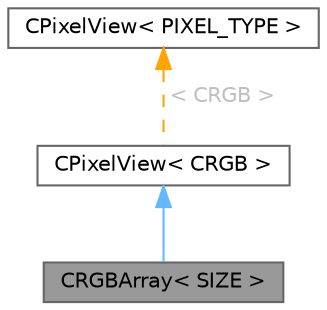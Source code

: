 digraph "CRGBArray&lt; SIZE &gt;"
{
 // INTERACTIVE_SVG=YES
 // LATEX_PDF_SIZE
  bgcolor="transparent";
  edge [fontname=Helvetica,fontsize=10,labelfontname=Helvetica,labelfontsize=10];
  node [fontname=Helvetica,fontsize=10,shape=box,height=0.2,width=0.4];
  Node1 [id="Node000001",label="CRGBArray\< SIZE \>",height=0.2,width=0.4,color="gray40", fillcolor="grey60", style="filled", fontcolor="black",tooltip="A version of CPixelView<CRGB> with an included array of CRGB LEDs."];
  Node2 -> Node1 [id="edge1_Node000001_Node000002",dir="back",color="steelblue1",style="solid",tooltip=" "];
  Node2 [id="Node000002",label="CPixelView\< CRGB \>",height=0.2,width=0.4,color="gray40", fillcolor="white", style="filled",URL="$db/df7/class_c_pixel_view.html",tooltip=" "];
  Node3 -> Node2 [id="edge2_Node000002_Node000003",dir="back",color="orange",style="dashed",tooltip=" ",label=" \< CRGB \>",fontcolor="grey" ];
  Node3 [id="Node000003",label="CPixelView\< PIXEL_TYPE \>",height=0.2,width=0.4,color="gray40", fillcolor="white", style="filled",URL="$db/df7/class_c_pixel_view.html",tooltip="Represents a view/window into a set of LED pixels, providing array-like access and rich color operati..."];
}
